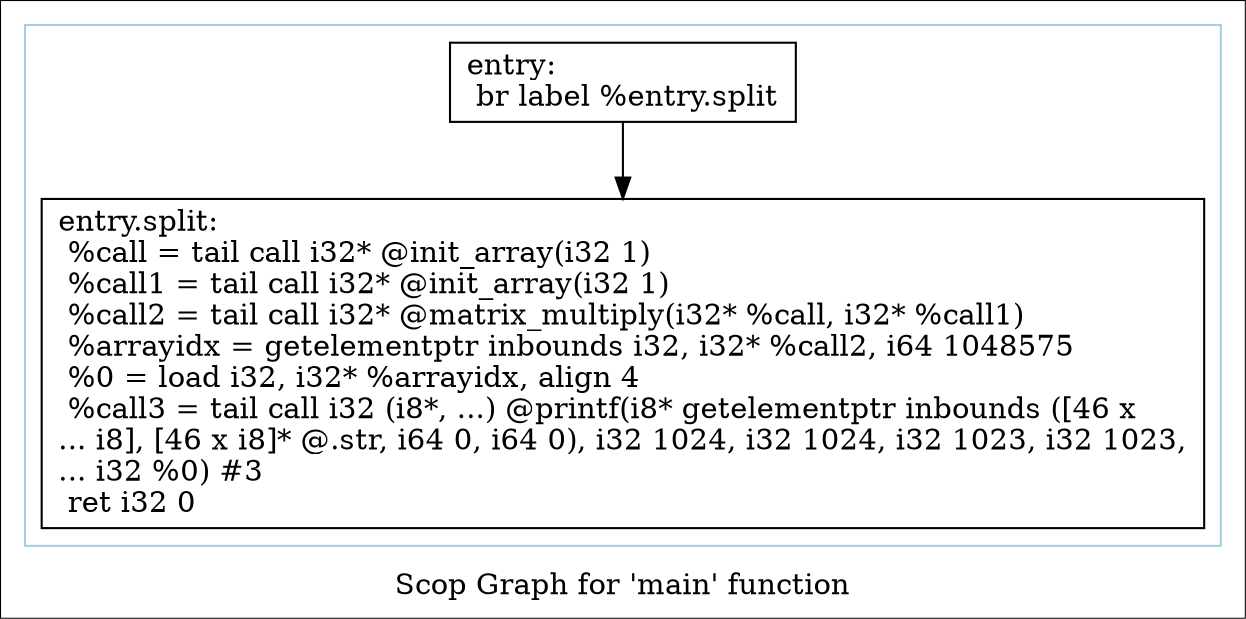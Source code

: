 digraph "Scop Graph for 'main' function" {
	label="Scop Graph for 'main' function";

	Node0x5f42650 [shape=record,label="{entry:\l  br label %entry.split\l}"];
	Node0x5f42650 -> Node0x5f23e60;
	Node0x5f23e60 [shape=record,label="{entry.split:                                      \l  %call = tail call i32* @init_array(i32 1)\l  %call1 = tail call i32* @init_array(i32 1)\l  %call2 = tail call i32* @matrix_multiply(i32* %call, i32* %call1)\l  %arrayidx = getelementptr inbounds i32, i32* %call2, i64 1048575\l  %0 = load i32, i32* %arrayidx, align 4\l  %call3 = tail call i32 (i8*, ...) @printf(i8* getelementptr inbounds ([46 x\l... i8], [46 x i8]* @.str, i64 0, i64 0), i32 1024, i32 1024, i32 1023, i32 1023,\l... i32 %0) #3\l  ret i32 0\l}"];
	colorscheme = "paired12"
        subgraph cluster_0x5f475b0 {
          label = "";
          style = solid;
          color = 1
          Node0x5f42650;
          Node0x5f23e60;
        }
}
